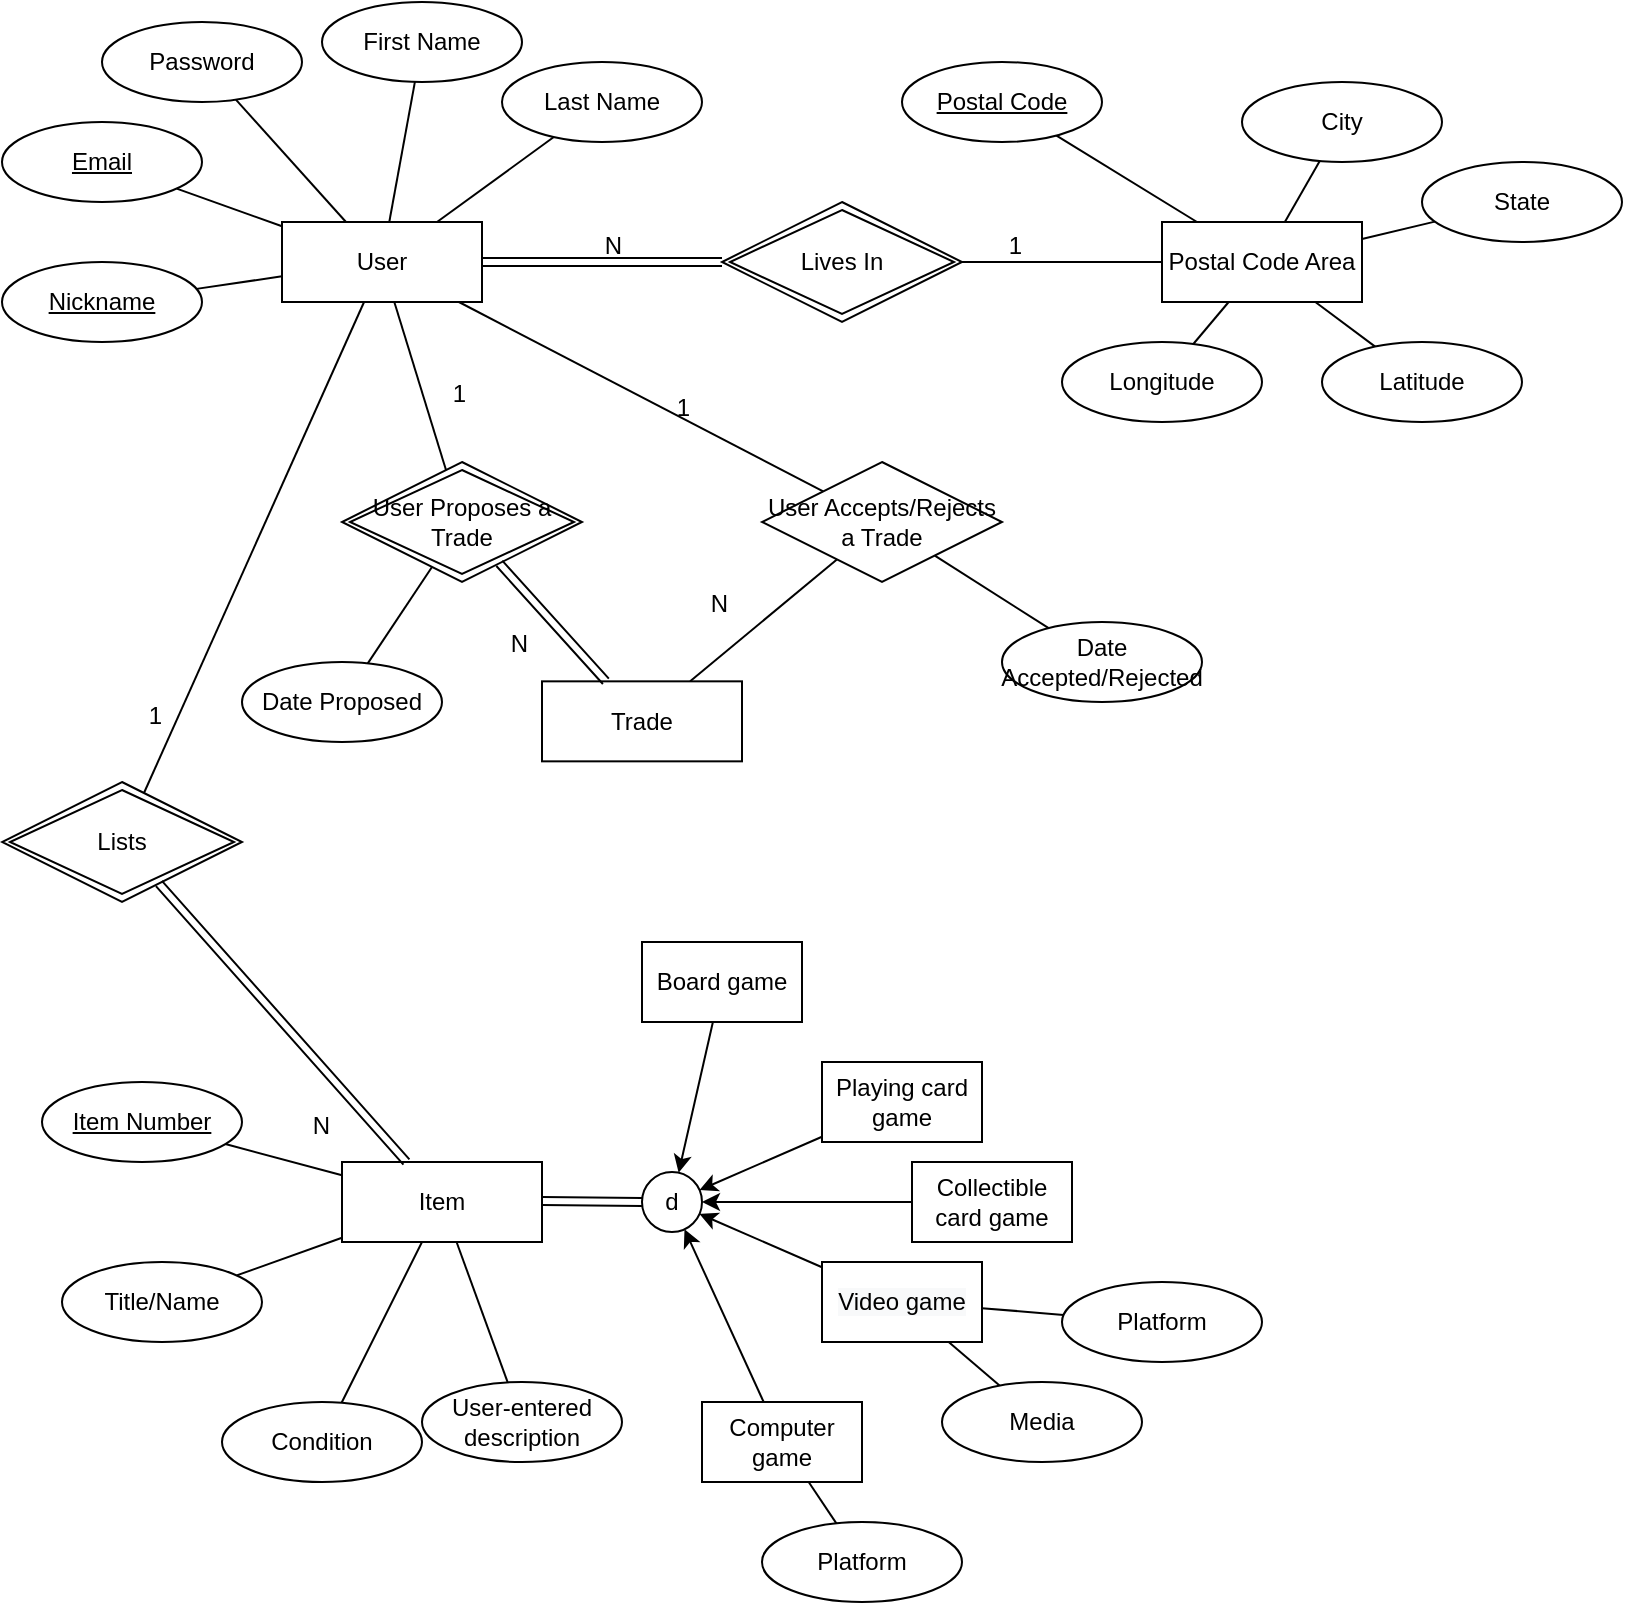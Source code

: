 <mxfile version="18.2.1" type="github">
  <diagram id="R2lEEEUBdFMjLlhIrx00" name="Page-1">
    <mxGraphModel dx="1305" dy="649" grid="1" gridSize="10" guides="1" tooltips="1" connect="1" arrows="1" fold="1" page="1" pageScale="1" pageWidth="850" pageHeight="1100" math="0" shadow="0" extFonts="Permanent Marker^https://fonts.googleapis.com/css?family=Permanent+Marker">
      <root>
        <mxCell id="0" />
        <mxCell id="1" parent="0" />
        <mxCell id="F9EN7Q-eqjH8XVya4wf_-4" value="User" style="whiteSpace=wrap;html=1;align=center;rounded=0;" vertex="1" parent="1">
          <mxGeometry x="150" y="130" width="100" height="40" as="geometry" />
        </mxCell>
        <mxCell id="F9EN7Q-eqjH8XVya4wf_-5" value="Email" style="ellipse;whiteSpace=wrap;html=1;align=center;fontStyle=4;rounded=0;" vertex="1" parent="1">
          <mxGeometry x="10" y="80" width="100" height="40" as="geometry" />
        </mxCell>
        <mxCell id="F9EN7Q-eqjH8XVya4wf_-6" value="" style="endArrow=none;html=1;rounded=0;" edge="1" parent="1" source="F9EN7Q-eqjH8XVya4wf_-5" target="F9EN7Q-eqjH8XVya4wf_-4">
          <mxGeometry relative="1" as="geometry">
            <mxPoint x="340" y="380" as="sourcePoint" />
            <mxPoint x="500" y="380" as="targetPoint" />
          </mxGeometry>
        </mxCell>
        <mxCell id="F9EN7Q-eqjH8XVya4wf_-8" value="" style="endArrow=none;html=1;rounded=0;" edge="1" parent="1" source="F9EN7Q-eqjH8XVya4wf_-9" target="F9EN7Q-eqjH8XVya4wf_-4">
          <mxGeometry relative="1" as="geometry">
            <mxPoint x="370.949" y="319.048" as="sourcePoint" />
            <mxPoint x="469.996" y="350" as="targetPoint" />
          </mxGeometry>
        </mxCell>
        <mxCell id="F9EN7Q-eqjH8XVya4wf_-9" value="Password" style="ellipse;whiteSpace=wrap;html=1;align=center;rounded=0;" vertex="1" parent="1">
          <mxGeometry x="60" y="30" width="100" height="40" as="geometry" />
        </mxCell>
        <mxCell id="F9EN7Q-eqjH8XVya4wf_-10" value="" style="endArrow=none;html=1;rounded=0;" edge="1" parent="1" source="F9EN7Q-eqjH8XVya4wf_-11" target="F9EN7Q-eqjH8XVya4wf_-4">
          <mxGeometry relative="1" as="geometry">
            <mxPoint x="450.949" y="329.048" as="sourcePoint" />
            <mxPoint x="268.889" y="140" as="targetPoint" />
          </mxGeometry>
        </mxCell>
        <mxCell id="F9EN7Q-eqjH8XVya4wf_-11" value="First Name" style="ellipse;whiteSpace=wrap;html=1;align=center;rounded=0;" vertex="1" parent="1">
          <mxGeometry x="170" y="20" width="100" height="40" as="geometry" />
        </mxCell>
        <mxCell id="F9EN7Q-eqjH8XVya4wf_-12" value="" style="endArrow=none;html=1;rounded=0;" edge="1" parent="1" source="F9EN7Q-eqjH8XVya4wf_-13" target="F9EN7Q-eqjH8XVya4wf_-4">
          <mxGeometry relative="1" as="geometry">
            <mxPoint x="520.949" y="349.048" as="sourcePoint" />
            <mxPoint x="282" y="150" as="targetPoint" />
          </mxGeometry>
        </mxCell>
        <mxCell id="F9EN7Q-eqjH8XVya4wf_-13" value="Last Name" style="ellipse;whiteSpace=wrap;html=1;align=center;rounded=0;" vertex="1" parent="1">
          <mxGeometry x="260" y="50" width="100" height="40" as="geometry" />
        </mxCell>
        <mxCell id="F9EN7Q-eqjH8XVya4wf_-14" value="Nickname" style="ellipse;whiteSpace=wrap;html=1;align=center;fontStyle=4;rounded=0;" vertex="1" parent="1">
          <mxGeometry x="10" y="150" width="100" height="40" as="geometry" />
        </mxCell>
        <mxCell id="F9EN7Q-eqjH8XVya4wf_-15" value="" style="endArrow=none;html=1;rounded=0;" edge="1" parent="1" source="F9EN7Q-eqjH8XVya4wf_-14" target="F9EN7Q-eqjH8XVya4wf_-4">
          <mxGeometry relative="1" as="geometry">
            <mxPoint x="340" y="460" as="sourcePoint" />
            <mxPoint x="150" y="212.143" as="targetPoint" />
          </mxGeometry>
        </mxCell>
        <mxCell id="F9EN7Q-eqjH8XVya4wf_-16" value="" style="shape=link;html=1;rounded=0;" edge="1" parent="1" source="F9EN7Q-eqjH8XVya4wf_-18" target="F9EN7Q-eqjH8XVya4wf_-4">
          <mxGeometry relative="1" as="geometry">
            <mxPoint x="380" y="150" as="sourcePoint" />
            <mxPoint x="510" y="330" as="targetPoint" />
          </mxGeometry>
        </mxCell>
        <mxCell id="F9EN7Q-eqjH8XVya4wf_-17" value="N" style="resizable=0;html=1;align=right;verticalAlign=bottom;rounded=0;" connectable="0" vertex="1" parent="F9EN7Q-eqjH8XVya4wf_-16">
          <mxGeometry x="1" relative="1" as="geometry">
            <mxPoint x="70" as="offset" />
          </mxGeometry>
        </mxCell>
        <mxCell id="F9EN7Q-eqjH8XVya4wf_-18" value="Lives In" style="shape=rhombus;double=1;perimeter=rhombusPerimeter;whiteSpace=wrap;html=1;align=center;rounded=0;" vertex="1" parent="1">
          <mxGeometry x="370" y="120" width="120" height="60" as="geometry" />
        </mxCell>
        <mxCell id="F9EN7Q-eqjH8XVya4wf_-19" value="" style="endArrow=none;html=1;rounded=0;" edge="1" parent="1" source="F9EN7Q-eqjH8XVya4wf_-18" target="F9EN7Q-eqjH8XVya4wf_-21">
          <mxGeometry relative="1" as="geometry">
            <mxPoint x="480" y="150" as="sourcePoint" />
            <mxPoint x="640" y="150" as="targetPoint" />
          </mxGeometry>
        </mxCell>
        <mxCell id="F9EN7Q-eqjH8XVya4wf_-20" value="1" style="resizable=0;html=1;align=right;verticalAlign=bottom;rounded=0;" connectable="0" vertex="1" parent="F9EN7Q-eqjH8XVya4wf_-19">
          <mxGeometry x="1" relative="1" as="geometry">
            <mxPoint x="-70" as="offset" />
          </mxGeometry>
        </mxCell>
        <mxCell id="F9EN7Q-eqjH8XVya4wf_-21" value="Postal Code Area" style="whiteSpace=wrap;html=1;align=center;rounded=0;" vertex="1" parent="1">
          <mxGeometry x="590" y="130" width="100" height="40" as="geometry" />
        </mxCell>
        <mxCell id="F9EN7Q-eqjH8XVya4wf_-26" value="Postal Code" style="ellipse;whiteSpace=wrap;html=1;align=center;fontStyle=4;rounded=0;" vertex="1" parent="1">
          <mxGeometry x="460" y="50" width="100" height="40" as="geometry" />
        </mxCell>
        <mxCell id="F9EN7Q-eqjH8XVya4wf_-27" value="" style="endArrow=none;html=1;rounded=0;" edge="1" parent="1" source="F9EN7Q-eqjH8XVya4wf_-26" target="F9EN7Q-eqjH8XVya4wf_-21">
          <mxGeometry relative="1" as="geometry">
            <mxPoint x="790" y="390" as="sourcePoint" />
            <mxPoint x="600" y="87.143" as="targetPoint" />
          </mxGeometry>
        </mxCell>
        <mxCell id="F9EN7Q-eqjH8XVya4wf_-28" value="" style="endArrow=none;html=1;rounded=0;" edge="1" parent="1" source="F9EN7Q-eqjH8XVya4wf_-29" target="F9EN7Q-eqjH8XVya4wf_-21">
          <mxGeometry relative="1" as="geometry">
            <mxPoint x="830.949" y="329.048" as="sourcePoint" />
            <mxPoint x="603.125" y="110" as="targetPoint" />
          </mxGeometry>
        </mxCell>
        <mxCell id="F9EN7Q-eqjH8XVya4wf_-29" value="City" style="ellipse;whiteSpace=wrap;html=1;align=center;rounded=0;" vertex="1" parent="1">
          <mxGeometry x="630" y="60" width="100" height="40" as="geometry" />
        </mxCell>
        <mxCell id="F9EN7Q-eqjH8XVya4wf_-30" value="" style="endArrow=none;html=1;rounded=0;" edge="1" parent="1" source="F9EN7Q-eqjH8XVya4wf_-31" target="F9EN7Q-eqjH8XVya4wf_-21">
          <mxGeometry relative="1" as="geometry">
            <mxPoint x="940.949" y="339.048" as="sourcePoint" />
            <mxPoint x="695" y="130" as="targetPoint" />
          </mxGeometry>
        </mxCell>
        <mxCell id="F9EN7Q-eqjH8XVya4wf_-31" value="State" style="ellipse;whiteSpace=wrap;html=1;align=center;rounded=0;" vertex="1" parent="1">
          <mxGeometry x="720" y="100" width="100" height="40" as="geometry" />
        </mxCell>
        <mxCell id="F9EN7Q-eqjH8XVya4wf_-32" value="" style="endArrow=none;html=1;rounded=0;" edge="1" parent="1" source="F9EN7Q-eqjH8XVya4wf_-33" target="F9EN7Q-eqjH8XVya4wf_-21">
          <mxGeometry relative="1" as="geometry">
            <mxPoint x="980.949" y="439.048" as="sourcePoint" />
            <mxPoint x="690" y="172.308" as="targetPoint" />
          </mxGeometry>
        </mxCell>
        <mxCell id="F9EN7Q-eqjH8XVya4wf_-33" value="Latitude" style="ellipse;whiteSpace=wrap;html=1;align=center;rounded=0;" vertex="1" parent="1">
          <mxGeometry x="670" y="190" width="100" height="40" as="geometry" />
        </mxCell>
        <mxCell id="F9EN7Q-eqjH8XVya4wf_-34" value="" style="endArrow=none;html=1;rounded=0;" edge="1" parent="1" source="F9EN7Q-eqjH8XVya4wf_-35" target="F9EN7Q-eqjH8XVya4wf_-21">
          <mxGeometry relative="1" as="geometry">
            <mxPoint x="894.279" y="449.048" as="sourcePoint" />
            <mxPoint x="579.997" y="180" as="targetPoint" />
          </mxGeometry>
        </mxCell>
        <mxCell id="F9EN7Q-eqjH8XVya4wf_-35" value="Longitude" style="ellipse;whiteSpace=wrap;html=1;align=center;rounded=0;" vertex="1" parent="1">
          <mxGeometry x="540" y="190" width="100" height="40" as="geometry" />
        </mxCell>
        <mxCell id="F9EN7Q-eqjH8XVya4wf_-36" value="Item" style="whiteSpace=wrap;html=1;align=center;rounded=0;" vertex="1" parent="1">
          <mxGeometry x="180" y="600" width="100" height="40" as="geometry" />
        </mxCell>
        <mxCell id="F9EN7Q-eqjH8XVya4wf_-38" value="" style="endArrow=none;html=1;rounded=0;" edge="1" parent="1" source="F9EN7Q-eqjH8XVya4wf_-45" target="F9EN7Q-eqjH8XVya4wf_-36">
          <mxGeometry relative="1" as="geometry">
            <mxPoint x="395" y="890" as="sourcePoint" />
            <mxPoint x="555" y="890" as="targetPoint" />
          </mxGeometry>
        </mxCell>
        <mxCell id="F9EN7Q-eqjH8XVya4wf_-45" value="Item Number" style="ellipse;whiteSpace=wrap;html=1;align=center;fontStyle=4;rounded=0;" vertex="1" parent="1">
          <mxGeometry x="30" y="560" width="100" height="40" as="geometry" />
        </mxCell>
        <mxCell id="F9EN7Q-eqjH8XVya4wf_-48" value="d" style="ellipse;whiteSpace=wrap;html=1;align=center;newEdgeStyle={&quot;edgeStyle&quot;:&quot;entityRelationEdgeStyle&quot;,&quot;startArrow&quot;:&quot;none&quot;,&quot;endArrow&quot;:&quot;none&quot;,&quot;segment&quot;:10,&quot;curved&quot;:1};treeFolding=1;treeMoving=1;rounded=0;" vertex="1" collapsed="1" parent="1">
          <mxGeometry x="330" y="605" width="30" height="30" as="geometry" />
        </mxCell>
        <mxCell id="F9EN7Q-eqjH8XVya4wf_-49" value="" style="shape=link;html=1;rounded=0;entryX=0;entryY=0.5;entryDx=0;entryDy=0;" edge="1" parent="1" target="F9EN7Q-eqjH8XVya4wf_-48">
          <mxGeometry relative="1" as="geometry">
            <mxPoint x="280" y="619.5" as="sourcePoint" />
            <mxPoint x="440" y="619.5" as="targetPoint" />
          </mxGeometry>
        </mxCell>
        <mxCell id="F9EN7Q-eqjH8XVya4wf_-51" value="Board game" style="rounded=0;whiteSpace=wrap;html=1;" vertex="1" parent="1">
          <mxGeometry x="330" y="490" width="80" height="40" as="geometry" />
        </mxCell>
        <mxCell id="F9EN7Q-eqjH8XVya4wf_-53" value="" style="endArrow=classic;html=1;rounded=0;" edge="1" parent="1" source="F9EN7Q-eqjH8XVya4wf_-51" target="F9EN7Q-eqjH8XVya4wf_-48">
          <mxGeometry width="50" height="50" relative="1" as="geometry">
            <mxPoint x="373.636" y="530" as="sourcePoint" />
            <mxPoint x="530" y="600" as="targetPoint" />
          </mxGeometry>
        </mxCell>
        <mxCell id="F9EN7Q-eqjH8XVya4wf_-57" value="Playing card game" style="rounded=0;whiteSpace=wrap;html=1;" vertex="1" parent="1">
          <mxGeometry x="420" y="550" width="80" height="40" as="geometry" />
        </mxCell>
        <mxCell id="F9EN7Q-eqjH8XVya4wf_-58" value="" style="endArrow=classic;html=1;rounded=0;" edge="1" parent="1" source="F9EN7Q-eqjH8XVya4wf_-57" target="F9EN7Q-eqjH8XVya4wf_-48">
          <mxGeometry width="50" height="50" relative="1" as="geometry">
            <mxPoint x="490" y="660" as="sourcePoint" />
            <mxPoint x="368.316" y="623.095" as="targetPoint" />
          </mxGeometry>
        </mxCell>
        <mxCell id="F9EN7Q-eqjH8XVya4wf_-61" value="Collectible card game" style="rounded=0;whiteSpace=wrap;html=1;" vertex="1" parent="1">
          <mxGeometry x="465" y="600" width="80" height="40" as="geometry" />
        </mxCell>
        <mxCell id="F9EN7Q-eqjH8XVya4wf_-62" value="" style="endArrow=classic;html=1;rounded=0;" edge="1" parent="1" source="F9EN7Q-eqjH8XVya4wf_-61" target="F9EN7Q-eqjH8XVya4wf_-48">
          <mxGeometry width="50" height="50" relative="1" as="geometry">
            <mxPoint x="490" y="705" as="sourcePoint" />
            <mxPoint x="359.959" y="663.892" as="targetPoint" />
          </mxGeometry>
        </mxCell>
        <mxCell id="F9EN7Q-eqjH8XVya4wf_-65" value="&lt;meta charset=&quot;utf-8&quot;&gt;&lt;span style=&quot;color: rgb(0, 0, 0); font-family: Helvetica; font-size: 12px; font-style: normal; font-variant-ligatures: normal; font-variant-caps: normal; font-weight: 400; letter-spacing: normal; orphans: 2; text-align: center; text-indent: 0px; text-transform: none; widows: 2; word-spacing: 0px; -webkit-text-stroke-width: 0px; background-color: rgb(248, 249, 250); text-decoration-thickness: initial; text-decoration-style: initial; text-decoration-color: initial; float: none; display: inline !important;&quot;&gt;Video game&lt;/span&gt;" style="rounded=0;whiteSpace=wrap;html=1;" vertex="1" parent="1">
          <mxGeometry x="420" y="650" width="80" height="40" as="geometry" />
        </mxCell>
        <mxCell id="F9EN7Q-eqjH8XVya4wf_-66" value="" style="endArrow=classic;html=1;rounded=0;" edge="1" parent="1" source="F9EN7Q-eqjH8XVya4wf_-65" target="F9EN7Q-eqjH8XVya4wf_-48">
          <mxGeometry width="50" height="50" relative="1" as="geometry">
            <mxPoint x="490.04" y="760" as="sourcePoint" />
            <mxPoint x="359.999" y="718.892" as="targetPoint" />
          </mxGeometry>
        </mxCell>
        <mxCell id="F9EN7Q-eqjH8XVya4wf_-67" value="Computer game" style="rounded=0;whiteSpace=wrap;html=1;" vertex="1" parent="1">
          <mxGeometry x="360" y="720" width="80" height="40" as="geometry" />
        </mxCell>
        <mxCell id="F9EN7Q-eqjH8XVya4wf_-68" value="" style="endArrow=classic;html=1;rounded=0;" edge="1" parent="1" source="F9EN7Q-eqjH8XVya4wf_-67" target="F9EN7Q-eqjH8XVya4wf_-48">
          <mxGeometry width="50" height="50" relative="1" as="geometry">
            <mxPoint x="490.04" y="830" as="sourcePoint" />
            <mxPoint x="359.999" y="788.892" as="targetPoint" />
          </mxGeometry>
        </mxCell>
        <mxCell id="F9EN7Q-eqjH8XVya4wf_-69" value="" style="endArrow=none;html=1;rounded=0;" edge="1" parent="1" source="F9EN7Q-eqjH8XVya4wf_-70" target="F9EN7Q-eqjH8XVya4wf_-65">
          <mxGeometry relative="1" as="geometry">
            <mxPoint x="934.279" y="909.048" as="sourcePoint" />
            <mxPoint x="663.333" y="630" as="targetPoint" />
          </mxGeometry>
        </mxCell>
        <mxCell id="F9EN7Q-eqjH8XVya4wf_-70" value="Media" style="ellipse;whiteSpace=wrap;html=1;align=center;rounded=0;" vertex="1" parent="1">
          <mxGeometry x="480" y="710" width="100" height="40" as="geometry" />
        </mxCell>
        <mxCell id="F9EN7Q-eqjH8XVya4wf_-71" value="" style="endArrow=none;html=1;rounded=0;" edge="1" parent="1" source="F9EN7Q-eqjH8XVya4wf_-72" target="F9EN7Q-eqjH8XVya4wf_-65">
          <mxGeometry relative="1" as="geometry">
            <mxPoint x="934.279" y="849.048" as="sourcePoint" />
            <mxPoint x="663.333" y="570" as="targetPoint" />
          </mxGeometry>
        </mxCell>
        <mxCell id="F9EN7Q-eqjH8XVya4wf_-72" value="Platform" style="ellipse;whiteSpace=wrap;html=1;align=center;rounded=0;" vertex="1" parent="1">
          <mxGeometry x="540" y="660" width="100" height="40" as="geometry" />
        </mxCell>
        <mxCell id="F9EN7Q-eqjH8XVya4wf_-73" value="" style="endArrow=none;html=1;rounded=0;" edge="1" parent="1" source="F9EN7Q-eqjH8XVya4wf_-74" target="F9EN7Q-eqjH8XVya4wf_-67">
          <mxGeometry relative="1" as="geometry">
            <mxPoint x="674.279" y="969.048" as="sourcePoint" />
            <mxPoint x="240" y="793.077" as="targetPoint" />
          </mxGeometry>
        </mxCell>
        <mxCell id="F9EN7Q-eqjH8XVya4wf_-74" value="Platform" style="ellipse;whiteSpace=wrap;html=1;align=center;rounded=0;" vertex="1" parent="1">
          <mxGeometry x="390" y="780" width="100" height="40" as="geometry" />
        </mxCell>
        <mxCell id="F9EN7Q-eqjH8XVya4wf_-75" value="" style="endArrow=none;html=1;rounded=0;" edge="1" parent="1" source="F9EN7Q-eqjH8XVya4wf_-76" target="F9EN7Q-eqjH8XVya4wf_-36">
          <mxGeometry relative="1" as="geometry">
            <mxPoint x="424.279" y="909.048" as="sourcePoint" />
            <mxPoint x="163.333" y="700" as="targetPoint" />
          </mxGeometry>
        </mxCell>
        <mxCell id="F9EN7Q-eqjH8XVya4wf_-76" value="Condition" style="ellipse;whiteSpace=wrap;html=1;align=center;rounded=0;" vertex="1" parent="1">
          <mxGeometry x="120" y="720" width="100" height="40" as="geometry" />
        </mxCell>
        <mxCell id="F9EN7Q-eqjH8XVya4wf_-78" value="" style="endArrow=none;html=1;rounded=0;" edge="1" parent="1" source="F9EN7Q-eqjH8XVya4wf_-79" target="F9EN7Q-eqjH8XVya4wf_-36">
          <mxGeometry relative="1" as="geometry">
            <mxPoint x="434.279" y="919.048" as="sourcePoint" />
            <mxPoint x="220" y="650" as="targetPoint" />
          </mxGeometry>
        </mxCell>
        <mxCell id="F9EN7Q-eqjH8XVya4wf_-79" value="User-entered description" style="ellipse;whiteSpace=wrap;html=1;align=center;rounded=0;" vertex="1" parent="1">
          <mxGeometry x="220" y="710" width="100" height="40" as="geometry" />
        </mxCell>
        <mxCell id="F9EN7Q-eqjH8XVya4wf_-81" value="" style="endArrow=none;html=1;rounded=0;" edge="1" parent="1" source="F9EN7Q-eqjH8XVya4wf_-82" target="F9EN7Q-eqjH8XVya4wf_-36">
          <mxGeometry relative="1" as="geometry">
            <mxPoint x="148.636" y="647.305" as="sourcePoint" />
            <mxPoint x="110" y="590" as="targetPoint" />
          </mxGeometry>
        </mxCell>
        <mxCell id="F9EN7Q-eqjH8XVya4wf_-82" value="Title/Name" style="ellipse;whiteSpace=wrap;html=1;align=center;rounded=0;" vertex="1" parent="1">
          <mxGeometry x="40" y="650" width="100" height="40" as="geometry" />
        </mxCell>
        <mxCell id="F9EN7Q-eqjH8XVya4wf_-83" value="Trade" style="whiteSpace=wrap;html=1;align=center;rounded=0;" vertex="1" parent="1">
          <mxGeometry x="280" y="359.67" width="100" height="40" as="geometry" />
        </mxCell>
        <mxCell id="F9EN7Q-eqjH8XVya4wf_-85" value="User Proposes a Trade" style="shape=rhombus;double=1;perimeter=rhombusPerimeter;whiteSpace=wrap;html=1;align=center;rounded=0;" vertex="1" parent="1">
          <mxGeometry x="180" y="250" width="120" height="60" as="geometry" />
        </mxCell>
        <mxCell id="F9EN7Q-eqjH8XVya4wf_-86" value="" style="endArrow=none;html=1;rounded=0;" edge="1" parent="1" source="F9EN7Q-eqjH8XVya4wf_-4" target="F9EN7Q-eqjH8XVya4wf_-85">
          <mxGeometry relative="1" as="geometry">
            <mxPoint x="370" y="460" as="sourcePoint" />
            <mxPoint x="530" y="460" as="targetPoint" />
          </mxGeometry>
        </mxCell>
        <mxCell id="F9EN7Q-eqjH8XVya4wf_-87" value="1" style="resizable=0;html=1;align=right;verticalAlign=bottom;rounded=0;" connectable="0" vertex="1" parent="F9EN7Q-eqjH8XVya4wf_-86">
          <mxGeometry x="1" relative="1" as="geometry">
            <mxPoint x="10" y="-30" as="offset" />
          </mxGeometry>
        </mxCell>
        <mxCell id="F9EN7Q-eqjH8XVya4wf_-89" value="" style="shape=link;html=1;rounded=0;" edge="1" parent="1" source="F9EN7Q-eqjH8XVya4wf_-85" target="F9EN7Q-eqjH8XVya4wf_-83">
          <mxGeometry relative="1" as="geometry">
            <mxPoint x="370" y="460" as="sourcePoint" />
            <mxPoint x="530" y="460" as="targetPoint" />
          </mxGeometry>
        </mxCell>
        <mxCell id="F9EN7Q-eqjH8XVya4wf_-90" value="N" style="resizable=0;html=1;align=right;verticalAlign=bottom;rounded=0;" connectable="0" vertex="1" parent="F9EN7Q-eqjH8XVya4wf_-89">
          <mxGeometry x="1" relative="1" as="geometry">
            <mxPoint x="-38" y="-10" as="offset" />
          </mxGeometry>
        </mxCell>
        <mxCell id="F9EN7Q-eqjH8XVya4wf_-91" value="" style="endArrow=none;html=1;rounded=0;" edge="1" parent="1" source="F9EN7Q-eqjH8XVya4wf_-92" target="F9EN7Q-eqjH8XVya4wf_-85">
          <mxGeometry relative="1" as="geometry">
            <mxPoint x="108.636" y="419.445" as="sourcePoint" />
            <mxPoint x="140" y="409.997" as="targetPoint" />
          </mxGeometry>
        </mxCell>
        <mxCell id="F9EN7Q-eqjH8XVya4wf_-92" value="Date Proposed" style="ellipse;whiteSpace=wrap;html=1;align=center;rounded=0;" vertex="1" parent="1">
          <mxGeometry x="130" y="350" width="100" height="40" as="geometry" />
        </mxCell>
        <mxCell id="F9EN7Q-eqjH8XVya4wf_-96" value="User Accepts/Rejects a Trade" style="shape=rhombus;perimeter=rhombusPerimeter;whiteSpace=wrap;html=1;align=center;rounded=0;" vertex="1" parent="1">
          <mxGeometry x="390" y="250" width="120" height="60" as="geometry" />
        </mxCell>
        <mxCell id="F9EN7Q-eqjH8XVya4wf_-97" value="" style="endArrow=none;html=1;rounded=0;" edge="1" parent="1" source="F9EN7Q-eqjH8XVya4wf_-4" target="F9EN7Q-eqjH8XVya4wf_-96">
          <mxGeometry relative="1" as="geometry">
            <mxPoint x="210" y="180" as="sourcePoint" />
            <mxPoint x="210" y="260" as="targetPoint" />
          </mxGeometry>
        </mxCell>
        <mxCell id="F9EN7Q-eqjH8XVya4wf_-98" value="1" style="resizable=0;html=1;align=right;verticalAlign=bottom;rounded=0;" connectable="0" vertex="1" parent="F9EN7Q-eqjH8XVya4wf_-97">
          <mxGeometry x="1" relative="1" as="geometry">
            <mxPoint x="-66" y="-33" as="offset" />
          </mxGeometry>
        </mxCell>
        <mxCell id="F9EN7Q-eqjH8XVya4wf_-99" value="" style="endArrow=none;html=1;rounded=0;" edge="1" parent="1" source="F9EN7Q-eqjH8XVya4wf_-83" target="F9EN7Q-eqjH8XVya4wf_-96">
          <mxGeometry relative="1" as="geometry">
            <mxPoint x="237.692" y="180" as="sourcePoint" />
            <mxPoint x="365.455" y="272.273" as="targetPoint" />
          </mxGeometry>
        </mxCell>
        <mxCell id="F9EN7Q-eqjH8XVya4wf_-101" value="N" style="resizable=0;html=1;align=right;verticalAlign=bottom;rounded=0;" connectable="0" vertex="1" parent="1">
          <mxGeometry x="270.003" y="359.671" as="geometry">
            <mxPoint x="103" y="-30" as="offset" />
          </mxGeometry>
        </mxCell>
        <mxCell id="F9EN7Q-eqjH8XVya4wf_-102" value="Lists" style="shape=rhombus;double=1;perimeter=rhombusPerimeter;whiteSpace=wrap;html=1;align=center;rounded=0;" vertex="1" parent="1">
          <mxGeometry x="10" y="410" width="120" height="60" as="geometry" />
        </mxCell>
        <mxCell id="F9EN7Q-eqjH8XVya4wf_-103" value="" style="endArrow=none;html=1;rounded=0;" edge="1" parent="1" target="F9EN7Q-eqjH8XVya4wf_-102" source="F9EN7Q-eqjH8XVya4wf_-4">
          <mxGeometry relative="1" as="geometry">
            <mxPoint x="70" y="210" as="sourcePoint" />
            <mxPoint x="400" y="500" as="targetPoint" />
          </mxGeometry>
        </mxCell>
        <mxCell id="F9EN7Q-eqjH8XVya4wf_-104" value="1" style="resizable=0;html=1;align=right;verticalAlign=bottom;rounded=0;" connectable="0" vertex="1" parent="F9EN7Q-eqjH8XVya4wf_-103">
          <mxGeometry x="1" relative="1" as="geometry">
            <mxPoint x="10" y="-30" as="offset" />
          </mxGeometry>
        </mxCell>
        <mxCell id="F9EN7Q-eqjH8XVya4wf_-105" value="" style="shape=link;html=1;rounded=0;" edge="1" parent="1" source="F9EN7Q-eqjH8XVya4wf_-102" target="F9EN7Q-eqjH8XVya4wf_-36">
          <mxGeometry relative="1" as="geometry">
            <mxPoint x="240" y="500" as="sourcePoint" />
            <mxPoint x="118" y="400" as="targetPoint" />
          </mxGeometry>
        </mxCell>
        <mxCell id="F9EN7Q-eqjH8XVya4wf_-106" value="N" style="resizable=0;html=1;align=right;verticalAlign=bottom;rounded=0;" connectable="0" vertex="1" parent="F9EN7Q-eqjH8XVya4wf_-105">
          <mxGeometry x="1" relative="1" as="geometry">
            <mxPoint x="-38" y="-10" as="offset" />
          </mxGeometry>
        </mxCell>
        <mxCell id="F9EN7Q-eqjH8XVya4wf_-107" value="" style="endArrow=none;html=1;rounded=0;" edge="1" parent="1" source="F9EN7Q-eqjH8XVya4wf_-108" target="F9EN7Q-eqjH8XVya4wf_-96">
          <mxGeometry relative="1" as="geometry">
            <mxPoint x="498.636" y="396.945" as="sourcePoint" />
            <mxPoint x="615" y="280" as="targetPoint" />
          </mxGeometry>
        </mxCell>
        <mxCell id="F9EN7Q-eqjH8XVya4wf_-108" value="Date Accepted/Rejected" style="ellipse;whiteSpace=wrap;html=1;align=center;rounded=0;" vertex="1" parent="1">
          <mxGeometry x="510" y="330" width="100" height="40" as="geometry" />
        </mxCell>
      </root>
    </mxGraphModel>
  </diagram>
</mxfile>
